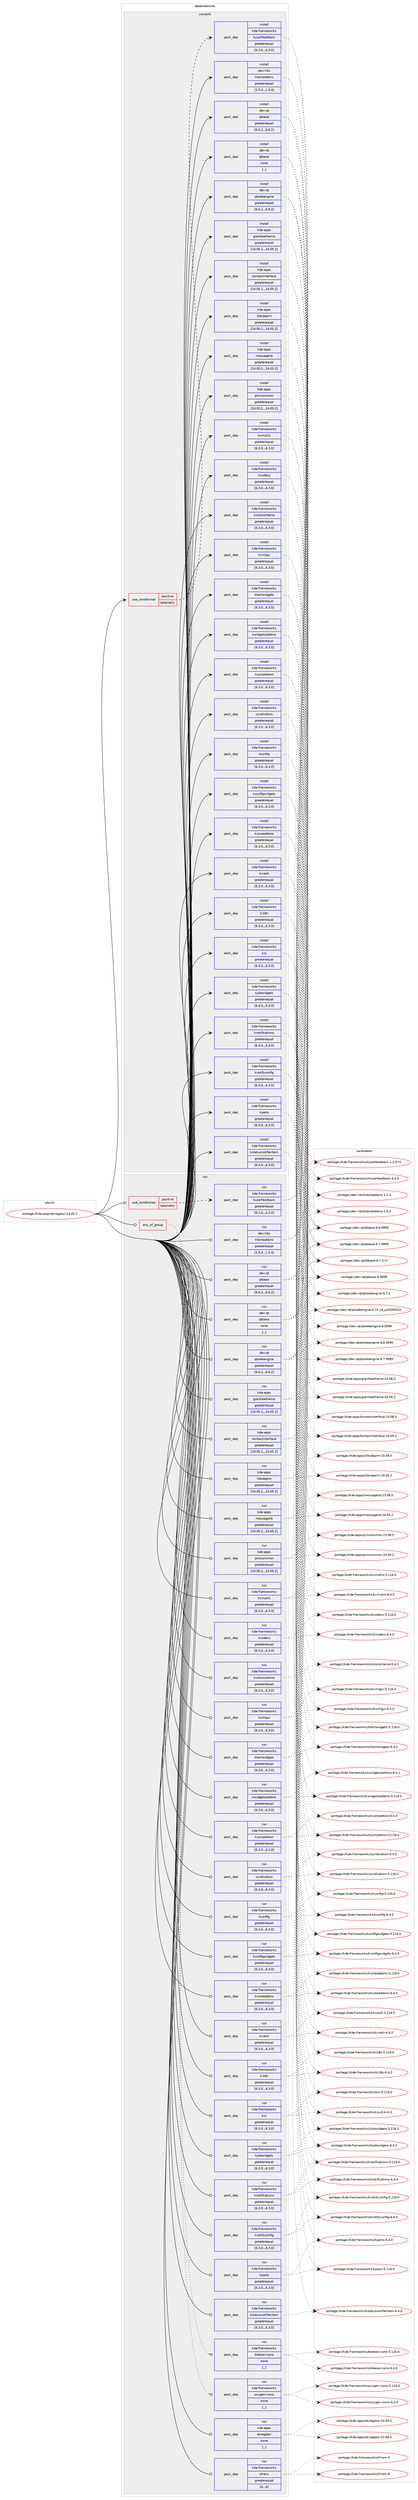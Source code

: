 digraph prolog {

# *************
# Graph options
# *************

newrank=true;
concentrate=true;
compound=true;
graph [rankdir=LR,fontname=Helvetica,fontsize=10,ranksep=1.5];#, ranksep=2.5, nodesep=0.2];
edge  [arrowhead=vee];
node  [fontname=Helvetica,fontsize=10];

# **********
# The ebuild
# **********

subgraph cluster_leftcol {
color=gray;
label=<<i>ebuild</i>>;
id [label="portage://kde-apps/akregator-24.05.2", color=red, width=4, href="../kde-apps/akregator-24.05.2.svg"];
}

# ****************
# The dependencies
# ****************

subgraph cluster_midcol {
color=gray;
label=<<i>dependencies</i>>;
subgraph cluster_compile {
fillcolor="#eeeeee";
style=filled;
label=<<i>compile</i>>;
subgraph cond66854 {
dependency246679 [label=<<TABLE BORDER="0" CELLBORDER="1" CELLSPACING="0" CELLPADDING="4"><TR><TD ROWSPAN="3" CELLPADDING="10">use_conditional</TD></TR><TR><TD>positive</TD></TR><TR><TD>telemetry</TD></TR></TABLE>>, shape=none, color=red];
subgraph pack178192 {
dependency246680 [label=<<TABLE BORDER="0" CELLBORDER="1" CELLSPACING="0" CELLPADDING="4" WIDTH="220"><TR><TD ROWSPAN="6" CELLPADDING="30">pack_dep</TD></TR><TR><TD WIDTH="110">install</TD></TR><TR><TD>kde-frameworks</TD></TR><TR><TD>kuserfeedback</TD></TR><TR><TD>greaterequal</TD></TR><TR><TD>[6.3.0,,,6.3.0]</TD></TR></TABLE>>, shape=none, color=blue];
}
dependency246679:e -> dependency246680:w [weight=20,style="dashed",arrowhead="vee"];
}
id:e -> dependency246679:w [weight=20,style="solid",arrowhead="vee"];
subgraph pack178193 {
dependency246681 [label=<<TABLE BORDER="0" CELLBORDER="1" CELLSPACING="0" CELLPADDING="4" WIDTH="220"><TR><TD ROWSPAN="6" CELLPADDING="30">pack_dep</TD></TR><TR><TD WIDTH="110">install</TD></TR><TR><TD>dev-libs</TD></TR><TR><TD>ktextaddons</TD></TR><TR><TD>greaterequal</TD></TR><TR><TD>[1.5.4,,,1.5.4]</TD></TR></TABLE>>, shape=none, color=blue];
}
id:e -> dependency246681:w [weight=20,style="solid",arrowhead="vee"];
subgraph pack178194 {
dependency246682 [label=<<TABLE BORDER="0" CELLBORDER="1" CELLSPACING="0" CELLPADDING="4" WIDTH="220"><TR><TD ROWSPAN="6" CELLPADDING="30">pack_dep</TD></TR><TR><TD WIDTH="110">install</TD></TR><TR><TD>dev-qt</TD></TR><TR><TD>qtbase</TD></TR><TR><TD>greaterequal</TD></TR><TR><TD>[6.6.2,,,6.6.2]</TD></TR></TABLE>>, shape=none, color=blue];
}
id:e -> dependency246682:w [weight=20,style="solid",arrowhead="vee"];
subgraph pack178195 {
dependency246683 [label=<<TABLE BORDER="0" CELLBORDER="1" CELLSPACING="0" CELLPADDING="4" WIDTH="220"><TR><TD ROWSPAN="6" CELLPADDING="30">pack_dep</TD></TR><TR><TD WIDTH="110">install</TD></TR><TR><TD>dev-qt</TD></TR><TR><TD>qtbase</TD></TR><TR><TD>none</TD></TR><TR><TD>[,,]</TD></TR></TABLE>>, shape=none, color=blue];
}
id:e -> dependency246683:w [weight=20,style="solid",arrowhead="vee"];
subgraph pack178196 {
dependency246684 [label=<<TABLE BORDER="0" CELLBORDER="1" CELLSPACING="0" CELLPADDING="4" WIDTH="220"><TR><TD ROWSPAN="6" CELLPADDING="30">pack_dep</TD></TR><TR><TD WIDTH="110">install</TD></TR><TR><TD>dev-qt</TD></TR><TR><TD>qtwebengine</TD></TR><TR><TD>greaterequal</TD></TR><TR><TD>[6.6.2,,,6.6.2]</TD></TR></TABLE>>, shape=none, color=blue];
}
id:e -> dependency246684:w [weight=20,style="solid",arrowhead="vee"];
subgraph pack178197 {
dependency246685 [label=<<TABLE BORDER="0" CELLBORDER="1" CELLSPACING="0" CELLPADDING="4" WIDTH="220"><TR><TD ROWSPAN="6" CELLPADDING="30">pack_dep</TD></TR><TR><TD WIDTH="110">install</TD></TR><TR><TD>kde-apps</TD></TR><TR><TD>grantleetheme</TD></TR><TR><TD>greaterequal</TD></TR><TR><TD>[24.05.2,,,24.05.2]</TD></TR></TABLE>>, shape=none, color=blue];
}
id:e -> dependency246685:w [weight=20,style="solid",arrowhead="vee"];
subgraph pack178198 {
dependency246686 [label=<<TABLE BORDER="0" CELLBORDER="1" CELLSPACING="0" CELLPADDING="4" WIDTH="220"><TR><TD ROWSPAN="6" CELLPADDING="30">pack_dep</TD></TR><TR><TD WIDTH="110">install</TD></TR><TR><TD>kde-apps</TD></TR><TR><TD>kontactinterface</TD></TR><TR><TD>greaterequal</TD></TR><TR><TD>[24.05.2,,,24.05.2]</TD></TR></TABLE>>, shape=none, color=blue];
}
id:e -> dependency246686:w [weight=20,style="solid",arrowhead="vee"];
subgraph pack178199 {
dependency246687 [label=<<TABLE BORDER="0" CELLBORDER="1" CELLSPACING="0" CELLPADDING="4" WIDTH="220"><TR><TD ROWSPAN="6" CELLPADDING="30">pack_dep</TD></TR><TR><TD WIDTH="110">install</TD></TR><TR><TD>kde-apps</TD></TR><TR><TD>libkdepim</TD></TR><TR><TD>greaterequal</TD></TR><TR><TD>[24.05.2,,,24.05.2]</TD></TR></TABLE>>, shape=none, color=blue];
}
id:e -> dependency246687:w [weight=20,style="solid",arrowhead="vee"];
subgraph pack178200 {
dependency246688 [label=<<TABLE BORDER="0" CELLBORDER="1" CELLSPACING="0" CELLPADDING="4" WIDTH="220"><TR><TD ROWSPAN="6" CELLPADDING="30">pack_dep</TD></TR><TR><TD WIDTH="110">install</TD></TR><TR><TD>kde-apps</TD></TR><TR><TD>messagelib</TD></TR><TR><TD>greaterequal</TD></TR><TR><TD>[24.05.2,,,24.05.2]</TD></TR></TABLE>>, shape=none, color=blue];
}
id:e -> dependency246688:w [weight=20,style="solid",arrowhead="vee"];
subgraph pack178201 {
dependency246689 [label=<<TABLE BORDER="0" CELLBORDER="1" CELLSPACING="0" CELLPADDING="4" WIDTH="220"><TR><TD ROWSPAN="6" CELLPADDING="30">pack_dep</TD></TR><TR><TD WIDTH="110">install</TD></TR><TR><TD>kde-apps</TD></TR><TR><TD>pimcommon</TD></TR><TR><TD>greaterequal</TD></TR><TR><TD>[24.05.2,,,24.05.2]</TD></TR></TABLE>>, shape=none, color=blue];
}
id:e -> dependency246689:w [weight=20,style="solid",arrowhead="vee"];
subgraph pack178202 {
dependency246690 [label=<<TABLE BORDER="0" CELLBORDER="1" CELLSPACING="0" CELLPADDING="4" WIDTH="220"><TR><TD ROWSPAN="6" CELLPADDING="30">pack_dep</TD></TR><TR><TD WIDTH="110">install</TD></TR><TR><TD>kde-frameworks</TD></TR><TR><TD>kcmutils</TD></TR><TR><TD>greaterequal</TD></TR><TR><TD>[6.3.0,,,6.3.0]</TD></TR></TABLE>>, shape=none, color=blue];
}
id:e -> dependency246690:w [weight=20,style="solid",arrowhead="vee"];
subgraph pack178203 {
dependency246691 [label=<<TABLE BORDER="0" CELLBORDER="1" CELLSPACING="0" CELLPADDING="4" WIDTH="220"><TR><TD ROWSPAN="6" CELLPADDING="30">pack_dep</TD></TR><TR><TD WIDTH="110">install</TD></TR><TR><TD>kde-frameworks</TD></TR><TR><TD>kcodecs</TD></TR><TR><TD>greaterequal</TD></TR><TR><TD>[6.3.0,,,6.3.0]</TD></TR></TABLE>>, shape=none, color=blue];
}
id:e -> dependency246691:w [weight=20,style="solid",arrowhead="vee"];
subgraph pack178204 {
dependency246692 [label=<<TABLE BORDER="0" CELLBORDER="1" CELLSPACING="0" CELLPADDING="4" WIDTH="220"><TR><TD ROWSPAN="6" CELLPADDING="30">pack_dep</TD></TR><TR><TD WIDTH="110">install</TD></TR><TR><TD>kde-frameworks</TD></TR><TR><TD>kcolorscheme</TD></TR><TR><TD>greaterequal</TD></TR><TR><TD>[6.3.0,,,6.3.0]</TD></TR></TABLE>>, shape=none, color=blue];
}
id:e -> dependency246692:w [weight=20,style="solid",arrowhead="vee"];
subgraph pack178205 {
dependency246693 [label=<<TABLE BORDER="0" CELLBORDER="1" CELLSPACING="0" CELLPADDING="4" WIDTH="220"><TR><TD ROWSPAN="6" CELLPADDING="30">pack_dep</TD></TR><TR><TD WIDTH="110">install</TD></TR><TR><TD>kde-frameworks</TD></TR><TR><TD>kcompletion</TD></TR><TR><TD>greaterequal</TD></TR><TR><TD>[6.3.0,,,6.3.0]</TD></TR></TABLE>>, shape=none, color=blue];
}
id:e -> dependency246693:w [weight=20,style="solid",arrowhead="vee"];
subgraph pack178206 {
dependency246694 [label=<<TABLE BORDER="0" CELLBORDER="1" CELLSPACING="0" CELLPADDING="4" WIDTH="220"><TR><TD ROWSPAN="6" CELLPADDING="30">pack_dep</TD></TR><TR><TD WIDTH="110">install</TD></TR><TR><TD>kde-frameworks</TD></TR><TR><TD>kconfig</TD></TR><TR><TD>greaterequal</TD></TR><TR><TD>[6.3.0,,,6.3.0]</TD></TR></TABLE>>, shape=none, color=blue];
}
id:e -> dependency246694:w [weight=20,style="solid",arrowhead="vee"];
subgraph pack178207 {
dependency246695 [label=<<TABLE BORDER="0" CELLBORDER="1" CELLSPACING="0" CELLPADDING="4" WIDTH="220"><TR><TD ROWSPAN="6" CELLPADDING="30">pack_dep</TD></TR><TR><TD WIDTH="110">install</TD></TR><TR><TD>kde-frameworks</TD></TR><TR><TD>kconfigwidgets</TD></TR><TR><TD>greaterequal</TD></TR><TR><TD>[6.3.0,,,6.3.0]</TD></TR></TABLE>>, shape=none, color=blue];
}
id:e -> dependency246695:w [weight=20,style="solid",arrowhead="vee"];
subgraph pack178208 {
dependency246696 [label=<<TABLE BORDER="0" CELLBORDER="1" CELLSPACING="0" CELLPADDING="4" WIDTH="220"><TR><TD ROWSPAN="6" CELLPADDING="30">pack_dep</TD></TR><TR><TD WIDTH="110">install</TD></TR><TR><TD>kde-frameworks</TD></TR><TR><TD>kcoreaddons</TD></TR><TR><TD>greaterequal</TD></TR><TR><TD>[6.3.0,,,6.3.0]</TD></TR></TABLE>>, shape=none, color=blue];
}
id:e -> dependency246696:w [weight=20,style="solid",arrowhead="vee"];
subgraph pack178209 {
dependency246697 [label=<<TABLE BORDER="0" CELLBORDER="1" CELLSPACING="0" CELLPADDING="4" WIDTH="220"><TR><TD ROWSPAN="6" CELLPADDING="30">pack_dep</TD></TR><TR><TD WIDTH="110">install</TD></TR><TR><TD>kde-frameworks</TD></TR><TR><TD>kcrash</TD></TR><TR><TD>greaterequal</TD></TR><TR><TD>[6.3.0,,,6.3.0]</TD></TR></TABLE>>, shape=none, color=blue];
}
id:e -> dependency246697:w [weight=20,style="solid",arrowhead="vee"];
subgraph pack178210 {
dependency246698 [label=<<TABLE BORDER="0" CELLBORDER="1" CELLSPACING="0" CELLPADDING="4" WIDTH="220"><TR><TD ROWSPAN="6" CELLPADDING="30">pack_dep</TD></TR><TR><TD WIDTH="110">install</TD></TR><TR><TD>kde-frameworks</TD></TR><TR><TD>ki18n</TD></TR><TR><TD>greaterequal</TD></TR><TR><TD>[6.3.0,,,6.3.0]</TD></TR></TABLE>>, shape=none, color=blue];
}
id:e -> dependency246698:w [weight=20,style="solid",arrowhead="vee"];
subgraph pack178211 {
dependency246699 [label=<<TABLE BORDER="0" CELLBORDER="1" CELLSPACING="0" CELLPADDING="4" WIDTH="220"><TR><TD ROWSPAN="6" CELLPADDING="30">pack_dep</TD></TR><TR><TD WIDTH="110">install</TD></TR><TR><TD>kde-frameworks</TD></TR><TR><TD>kio</TD></TR><TR><TD>greaterequal</TD></TR><TR><TD>[6.3.0,,,6.3.0]</TD></TR></TABLE>>, shape=none, color=blue];
}
id:e -> dependency246699:w [weight=20,style="solid",arrowhead="vee"];
subgraph pack178212 {
dependency246700 [label=<<TABLE BORDER="0" CELLBORDER="1" CELLSPACING="0" CELLPADDING="4" WIDTH="220"><TR><TD ROWSPAN="6" CELLPADDING="30">pack_dep</TD></TR><TR><TD WIDTH="110">install</TD></TR><TR><TD>kde-frameworks</TD></TR><TR><TD>kjobwidgets</TD></TR><TR><TD>greaterequal</TD></TR><TR><TD>[6.3.0,,,6.3.0]</TD></TR></TABLE>>, shape=none, color=blue];
}
id:e -> dependency246700:w [weight=20,style="solid",arrowhead="vee"];
subgraph pack178213 {
dependency246701 [label=<<TABLE BORDER="0" CELLBORDER="1" CELLSPACING="0" CELLPADDING="4" WIDTH="220"><TR><TD ROWSPAN="6" CELLPADDING="30">pack_dep</TD></TR><TR><TD WIDTH="110">install</TD></TR><TR><TD>kde-frameworks</TD></TR><TR><TD>knotifications</TD></TR><TR><TD>greaterequal</TD></TR><TR><TD>[6.3.0,,,6.3.0]</TD></TR></TABLE>>, shape=none, color=blue];
}
id:e -> dependency246701:w [weight=20,style="solid",arrowhead="vee"];
subgraph pack178214 {
dependency246702 [label=<<TABLE BORDER="0" CELLBORDER="1" CELLSPACING="0" CELLPADDING="4" WIDTH="220"><TR><TD ROWSPAN="6" CELLPADDING="30">pack_dep</TD></TR><TR><TD WIDTH="110">install</TD></TR><TR><TD>kde-frameworks</TD></TR><TR><TD>knotifyconfig</TD></TR><TR><TD>greaterequal</TD></TR><TR><TD>[6.3.0,,,6.3.0]</TD></TR></TABLE>>, shape=none, color=blue];
}
id:e -> dependency246702:w [weight=20,style="solid",arrowhead="vee"];
subgraph pack178215 {
dependency246703 [label=<<TABLE BORDER="0" CELLBORDER="1" CELLSPACING="0" CELLPADDING="4" WIDTH="220"><TR><TD ROWSPAN="6" CELLPADDING="30">pack_dep</TD></TR><TR><TD WIDTH="110">install</TD></TR><TR><TD>kde-frameworks</TD></TR><TR><TD>kparts</TD></TR><TR><TD>greaterequal</TD></TR><TR><TD>[6.3.0,,,6.3.0]</TD></TR></TABLE>>, shape=none, color=blue];
}
id:e -> dependency246703:w [weight=20,style="solid",arrowhead="vee"];
subgraph pack178216 {
dependency246704 [label=<<TABLE BORDER="0" CELLBORDER="1" CELLSPACING="0" CELLPADDING="4" WIDTH="220"><TR><TD ROWSPAN="6" CELLPADDING="30">pack_dep</TD></TR><TR><TD WIDTH="110">install</TD></TR><TR><TD>kde-frameworks</TD></TR><TR><TD>kstatusnotifieritem</TD></TR><TR><TD>greaterequal</TD></TR><TR><TD>[6.3.0,,,6.3.0]</TD></TR></TABLE>>, shape=none, color=blue];
}
id:e -> dependency246704:w [weight=20,style="solid",arrowhead="vee"];
subgraph pack178217 {
dependency246705 [label=<<TABLE BORDER="0" CELLBORDER="1" CELLSPACING="0" CELLPADDING="4" WIDTH="220"><TR><TD ROWSPAN="6" CELLPADDING="30">pack_dep</TD></TR><TR><TD WIDTH="110">install</TD></TR><TR><TD>kde-frameworks</TD></TR><TR><TD>ktextwidgets</TD></TR><TR><TD>greaterequal</TD></TR><TR><TD>[6.3.0,,,6.3.0]</TD></TR></TABLE>>, shape=none, color=blue];
}
id:e -> dependency246705:w [weight=20,style="solid",arrowhead="vee"];
subgraph pack178218 {
dependency246706 [label=<<TABLE BORDER="0" CELLBORDER="1" CELLSPACING="0" CELLPADDING="4" WIDTH="220"><TR><TD ROWSPAN="6" CELLPADDING="30">pack_dep</TD></TR><TR><TD WIDTH="110">install</TD></TR><TR><TD>kde-frameworks</TD></TR><TR><TD>kwidgetsaddons</TD></TR><TR><TD>greaterequal</TD></TR><TR><TD>[6.3.0,,,6.3.0]</TD></TR></TABLE>>, shape=none, color=blue];
}
id:e -> dependency246706:w [weight=20,style="solid",arrowhead="vee"];
subgraph pack178219 {
dependency246707 [label=<<TABLE BORDER="0" CELLBORDER="1" CELLSPACING="0" CELLPADDING="4" WIDTH="220"><TR><TD ROWSPAN="6" CELLPADDING="30">pack_dep</TD></TR><TR><TD WIDTH="110">install</TD></TR><TR><TD>kde-frameworks</TD></TR><TR><TD>kxmlgui</TD></TR><TR><TD>greaterequal</TD></TR><TR><TD>[6.3.0,,,6.3.0]</TD></TR></TABLE>>, shape=none, color=blue];
}
id:e -> dependency246707:w [weight=20,style="solid",arrowhead="vee"];
subgraph pack178220 {
dependency246708 [label=<<TABLE BORDER="0" CELLBORDER="1" CELLSPACING="0" CELLPADDING="4" WIDTH="220"><TR><TD ROWSPAN="6" CELLPADDING="30">pack_dep</TD></TR><TR><TD WIDTH="110">install</TD></TR><TR><TD>kde-frameworks</TD></TR><TR><TD>syndication</TD></TR><TR><TD>greaterequal</TD></TR><TR><TD>[6.3.0,,,6.3.0]</TD></TR></TABLE>>, shape=none, color=blue];
}
id:e -> dependency246708:w [weight=20,style="solid",arrowhead="vee"];
}
subgraph cluster_compileandrun {
fillcolor="#eeeeee";
style=filled;
label=<<i>compile and run</i>>;
}
subgraph cluster_run {
fillcolor="#eeeeee";
style=filled;
label=<<i>run</i>>;
subgraph any1473 {
dependency246709 [label=<<TABLE BORDER="0" CELLBORDER="1" CELLSPACING="0" CELLPADDING="4"><TR><TD CELLPADDING="10">any_of_group</TD></TR></TABLE>>, shape=none, color=red];subgraph pack178221 {
dependency246710 [label=<<TABLE BORDER="0" CELLBORDER="1" CELLSPACING="0" CELLPADDING="4" WIDTH="220"><TR><TD ROWSPAN="6" CELLPADDING="30">pack_dep</TD></TR><TR><TD WIDTH="110">run</TD></TR><TR><TD>kde-frameworks</TD></TR><TR><TD>breeze-icons</TD></TR><TR><TD>none</TD></TR><TR><TD>[,,]</TD></TR></TABLE>>, shape=none, color=blue];
}
dependency246709:e -> dependency246710:w [weight=20,style="dotted",arrowhead="oinv"];
subgraph pack178222 {
dependency246711 [label=<<TABLE BORDER="0" CELLBORDER="1" CELLSPACING="0" CELLPADDING="4" WIDTH="220"><TR><TD ROWSPAN="6" CELLPADDING="30">pack_dep</TD></TR><TR><TD WIDTH="110">run</TD></TR><TR><TD>kde-frameworks</TD></TR><TR><TD>oxygen-icons</TD></TR><TR><TD>none</TD></TR><TR><TD>[,,]</TD></TR></TABLE>>, shape=none, color=blue];
}
dependency246709:e -> dependency246711:w [weight=20,style="dotted",arrowhead="oinv"];
}
id:e -> dependency246709:w [weight=20,style="solid",arrowhead="odot"];
subgraph cond66855 {
dependency246712 [label=<<TABLE BORDER="0" CELLBORDER="1" CELLSPACING="0" CELLPADDING="4"><TR><TD ROWSPAN="3" CELLPADDING="10">use_conditional</TD></TR><TR><TD>positive</TD></TR><TR><TD>telemetry</TD></TR></TABLE>>, shape=none, color=red];
subgraph pack178223 {
dependency246713 [label=<<TABLE BORDER="0" CELLBORDER="1" CELLSPACING="0" CELLPADDING="4" WIDTH="220"><TR><TD ROWSPAN="6" CELLPADDING="30">pack_dep</TD></TR><TR><TD WIDTH="110">run</TD></TR><TR><TD>kde-frameworks</TD></TR><TR><TD>kuserfeedback</TD></TR><TR><TD>greaterequal</TD></TR><TR><TD>[6.3.0,,,6.3.0]</TD></TR></TABLE>>, shape=none, color=blue];
}
dependency246712:e -> dependency246713:w [weight=20,style="dashed",arrowhead="vee"];
}
id:e -> dependency246712:w [weight=20,style="solid",arrowhead="odot"];
subgraph pack178224 {
dependency246714 [label=<<TABLE BORDER="0" CELLBORDER="1" CELLSPACING="0" CELLPADDING="4" WIDTH="220"><TR><TD ROWSPAN="6" CELLPADDING="30">pack_dep</TD></TR><TR><TD WIDTH="110">run</TD></TR><TR><TD>dev-libs</TD></TR><TR><TD>ktextaddons</TD></TR><TR><TD>greaterequal</TD></TR><TR><TD>[1.5.4,,,1.5.4]</TD></TR></TABLE>>, shape=none, color=blue];
}
id:e -> dependency246714:w [weight=20,style="solid",arrowhead="odot"];
subgraph pack178225 {
dependency246715 [label=<<TABLE BORDER="0" CELLBORDER="1" CELLSPACING="0" CELLPADDING="4" WIDTH="220"><TR><TD ROWSPAN="6" CELLPADDING="30">pack_dep</TD></TR><TR><TD WIDTH="110">run</TD></TR><TR><TD>dev-qt</TD></TR><TR><TD>qtbase</TD></TR><TR><TD>greaterequal</TD></TR><TR><TD>[6.6.2,,,6.6.2]</TD></TR></TABLE>>, shape=none, color=blue];
}
id:e -> dependency246715:w [weight=20,style="solid",arrowhead="odot"];
subgraph pack178226 {
dependency246716 [label=<<TABLE BORDER="0" CELLBORDER="1" CELLSPACING="0" CELLPADDING="4" WIDTH="220"><TR><TD ROWSPAN="6" CELLPADDING="30">pack_dep</TD></TR><TR><TD WIDTH="110">run</TD></TR><TR><TD>dev-qt</TD></TR><TR><TD>qtbase</TD></TR><TR><TD>none</TD></TR><TR><TD>[,,]</TD></TR></TABLE>>, shape=none, color=blue];
}
id:e -> dependency246716:w [weight=20,style="solid",arrowhead="odot"];
subgraph pack178227 {
dependency246717 [label=<<TABLE BORDER="0" CELLBORDER="1" CELLSPACING="0" CELLPADDING="4" WIDTH="220"><TR><TD ROWSPAN="6" CELLPADDING="30">pack_dep</TD></TR><TR><TD WIDTH="110">run</TD></TR><TR><TD>dev-qt</TD></TR><TR><TD>qtwebengine</TD></TR><TR><TD>greaterequal</TD></TR><TR><TD>[6.6.2,,,6.6.2]</TD></TR></TABLE>>, shape=none, color=blue];
}
id:e -> dependency246717:w [weight=20,style="solid",arrowhead="odot"];
subgraph pack178228 {
dependency246718 [label=<<TABLE BORDER="0" CELLBORDER="1" CELLSPACING="0" CELLPADDING="4" WIDTH="220"><TR><TD ROWSPAN="6" CELLPADDING="30">pack_dep</TD></TR><TR><TD WIDTH="110">run</TD></TR><TR><TD>kde-apps</TD></TR><TR><TD>grantleetheme</TD></TR><TR><TD>greaterequal</TD></TR><TR><TD>[24.05.2,,,24.05.2]</TD></TR></TABLE>>, shape=none, color=blue];
}
id:e -> dependency246718:w [weight=20,style="solid",arrowhead="odot"];
subgraph pack178229 {
dependency246719 [label=<<TABLE BORDER="0" CELLBORDER="1" CELLSPACING="0" CELLPADDING="4" WIDTH="220"><TR><TD ROWSPAN="6" CELLPADDING="30">pack_dep</TD></TR><TR><TD WIDTH="110">run</TD></TR><TR><TD>kde-apps</TD></TR><TR><TD>kontactinterface</TD></TR><TR><TD>greaterequal</TD></TR><TR><TD>[24.05.2,,,24.05.2]</TD></TR></TABLE>>, shape=none, color=blue];
}
id:e -> dependency246719:w [weight=20,style="solid",arrowhead="odot"];
subgraph pack178230 {
dependency246720 [label=<<TABLE BORDER="0" CELLBORDER="1" CELLSPACING="0" CELLPADDING="4" WIDTH="220"><TR><TD ROWSPAN="6" CELLPADDING="30">pack_dep</TD></TR><TR><TD WIDTH="110">run</TD></TR><TR><TD>kde-apps</TD></TR><TR><TD>libkdepim</TD></TR><TR><TD>greaterequal</TD></TR><TR><TD>[24.05.2,,,24.05.2]</TD></TR></TABLE>>, shape=none, color=blue];
}
id:e -> dependency246720:w [weight=20,style="solid",arrowhead="odot"];
subgraph pack178231 {
dependency246721 [label=<<TABLE BORDER="0" CELLBORDER="1" CELLSPACING="0" CELLPADDING="4" WIDTH="220"><TR><TD ROWSPAN="6" CELLPADDING="30">pack_dep</TD></TR><TR><TD WIDTH="110">run</TD></TR><TR><TD>kde-apps</TD></TR><TR><TD>messagelib</TD></TR><TR><TD>greaterequal</TD></TR><TR><TD>[24.05.2,,,24.05.2]</TD></TR></TABLE>>, shape=none, color=blue];
}
id:e -> dependency246721:w [weight=20,style="solid",arrowhead="odot"];
subgraph pack178232 {
dependency246722 [label=<<TABLE BORDER="0" CELLBORDER="1" CELLSPACING="0" CELLPADDING="4" WIDTH="220"><TR><TD ROWSPAN="6" CELLPADDING="30">pack_dep</TD></TR><TR><TD WIDTH="110">run</TD></TR><TR><TD>kde-apps</TD></TR><TR><TD>pimcommon</TD></TR><TR><TD>greaterequal</TD></TR><TR><TD>[24.05.2,,,24.05.2]</TD></TR></TABLE>>, shape=none, color=blue];
}
id:e -> dependency246722:w [weight=20,style="solid",arrowhead="odot"];
subgraph pack178233 {
dependency246723 [label=<<TABLE BORDER="0" CELLBORDER="1" CELLSPACING="0" CELLPADDING="4" WIDTH="220"><TR><TD ROWSPAN="6" CELLPADDING="30">pack_dep</TD></TR><TR><TD WIDTH="110">run</TD></TR><TR><TD>kde-frameworks</TD></TR><TR><TD>kcmutils</TD></TR><TR><TD>greaterequal</TD></TR><TR><TD>[6.3.0,,,6.3.0]</TD></TR></TABLE>>, shape=none, color=blue];
}
id:e -> dependency246723:w [weight=20,style="solid",arrowhead="odot"];
subgraph pack178234 {
dependency246724 [label=<<TABLE BORDER="0" CELLBORDER="1" CELLSPACING="0" CELLPADDING="4" WIDTH="220"><TR><TD ROWSPAN="6" CELLPADDING="30">pack_dep</TD></TR><TR><TD WIDTH="110">run</TD></TR><TR><TD>kde-frameworks</TD></TR><TR><TD>kcodecs</TD></TR><TR><TD>greaterequal</TD></TR><TR><TD>[6.3.0,,,6.3.0]</TD></TR></TABLE>>, shape=none, color=blue];
}
id:e -> dependency246724:w [weight=20,style="solid",arrowhead="odot"];
subgraph pack178235 {
dependency246725 [label=<<TABLE BORDER="0" CELLBORDER="1" CELLSPACING="0" CELLPADDING="4" WIDTH="220"><TR><TD ROWSPAN="6" CELLPADDING="30">pack_dep</TD></TR><TR><TD WIDTH="110">run</TD></TR><TR><TD>kde-frameworks</TD></TR><TR><TD>kcolorscheme</TD></TR><TR><TD>greaterequal</TD></TR><TR><TD>[6.3.0,,,6.3.0]</TD></TR></TABLE>>, shape=none, color=blue];
}
id:e -> dependency246725:w [weight=20,style="solid",arrowhead="odot"];
subgraph pack178236 {
dependency246726 [label=<<TABLE BORDER="0" CELLBORDER="1" CELLSPACING="0" CELLPADDING="4" WIDTH="220"><TR><TD ROWSPAN="6" CELLPADDING="30">pack_dep</TD></TR><TR><TD WIDTH="110">run</TD></TR><TR><TD>kde-frameworks</TD></TR><TR><TD>kcompletion</TD></TR><TR><TD>greaterequal</TD></TR><TR><TD>[6.3.0,,,6.3.0]</TD></TR></TABLE>>, shape=none, color=blue];
}
id:e -> dependency246726:w [weight=20,style="solid",arrowhead="odot"];
subgraph pack178237 {
dependency246727 [label=<<TABLE BORDER="0" CELLBORDER="1" CELLSPACING="0" CELLPADDING="4" WIDTH="220"><TR><TD ROWSPAN="6" CELLPADDING="30">pack_dep</TD></TR><TR><TD WIDTH="110">run</TD></TR><TR><TD>kde-frameworks</TD></TR><TR><TD>kconfig</TD></TR><TR><TD>greaterequal</TD></TR><TR><TD>[6.3.0,,,6.3.0]</TD></TR></TABLE>>, shape=none, color=blue];
}
id:e -> dependency246727:w [weight=20,style="solid",arrowhead="odot"];
subgraph pack178238 {
dependency246728 [label=<<TABLE BORDER="0" CELLBORDER="1" CELLSPACING="0" CELLPADDING="4" WIDTH="220"><TR><TD ROWSPAN="6" CELLPADDING="30">pack_dep</TD></TR><TR><TD WIDTH="110">run</TD></TR><TR><TD>kde-frameworks</TD></TR><TR><TD>kconfigwidgets</TD></TR><TR><TD>greaterequal</TD></TR><TR><TD>[6.3.0,,,6.3.0]</TD></TR></TABLE>>, shape=none, color=blue];
}
id:e -> dependency246728:w [weight=20,style="solid",arrowhead="odot"];
subgraph pack178239 {
dependency246729 [label=<<TABLE BORDER="0" CELLBORDER="1" CELLSPACING="0" CELLPADDING="4" WIDTH="220"><TR><TD ROWSPAN="6" CELLPADDING="30">pack_dep</TD></TR><TR><TD WIDTH="110">run</TD></TR><TR><TD>kde-frameworks</TD></TR><TR><TD>kcoreaddons</TD></TR><TR><TD>greaterequal</TD></TR><TR><TD>[6.3.0,,,6.3.0]</TD></TR></TABLE>>, shape=none, color=blue];
}
id:e -> dependency246729:w [weight=20,style="solid",arrowhead="odot"];
subgraph pack178240 {
dependency246730 [label=<<TABLE BORDER="0" CELLBORDER="1" CELLSPACING="0" CELLPADDING="4" WIDTH="220"><TR><TD ROWSPAN="6" CELLPADDING="30">pack_dep</TD></TR><TR><TD WIDTH="110">run</TD></TR><TR><TD>kde-frameworks</TD></TR><TR><TD>kcrash</TD></TR><TR><TD>greaterequal</TD></TR><TR><TD>[6.3.0,,,6.3.0]</TD></TR></TABLE>>, shape=none, color=blue];
}
id:e -> dependency246730:w [weight=20,style="solid",arrowhead="odot"];
subgraph pack178241 {
dependency246731 [label=<<TABLE BORDER="0" CELLBORDER="1" CELLSPACING="0" CELLPADDING="4" WIDTH="220"><TR><TD ROWSPAN="6" CELLPADDING="30">pack_dep</TD></TR><TR><TD WIDTH="110">run</TD></TR><TR><TD>kde-frameworks</TD></TR><TR><TD>kf-env</TD></TR><TR><TD>greaterequal</TD></TR><TR><TD>[6,,,6]</TD></TR></TABLE>>, shape=none, color=blue];
}
id:e -> dependency246731:w [weight=20,style="solid",arrowhead="odot"];
subgraph pack178242 {
dependency246732 [label=<<TABLE BORDER="0" CELLBORDER="1" CELLSPACING="0" CELLPADDING="4" WIDTH="220"><TR><TD ROWSPAN="6" CELLPADDING="30">pack_dep</TD></TR><TR><TD WIDTH="110">run</TD></TR><TR><TD>kde-frameworks</TD></TR><TR><TD>ki18n</TD></TR><TR><TD>greaterequal</TD></TR><TR><TD>[6.3.0,,,6.3.0]</TD></TR></TABLE>>, shape=none, color=blue];
}
id:e -> dependency246732:w [weight=20,style="solid",arrowhead="odot"];
subgraph pack178243 {
dependency246733 [label=<<TABLE BORDER="0" CELLBORDER="1" CELLSPACING="0" CELLPADDING="4" WIDTH="220"><TR><TD ROWSPAN="6" CELLPADDING="30">pack_dep</TD></TR><TR><TD WIDTH="110">run</TD></TR><TR><TD>kde-frameworks</TD></TR><TR><TD>kio</TD></TR><TR><TD>greaterequal</TD></TR><TR><TD>[6.3.0,,,6.3.0]</TD></TR></TABLE>>, shape=none, color=blue];
}
id:e -> dependency246733:w [weight=20,style="solid",arrowhead="odot"];
subgraph pack178244 {
dependency246734 [label=<<TABLE BORDER="0" CELLBORDER="1" CELLSPACING="0" CELLPADDING="4" WIDTH="220"><TR><TD ROWSPAN="6" CELLPADDING="30">pack_dep</TD></TR><TR><TD WIDTH="110">run</TD></TR><TR><TD>kde-frameworks</TD></TR><TR><TD>kjobwidgets</TD></TR><TR><TD>greaterequal</TD></TR><TR><TD>[6.3.0,,,6.3.0]</TD></TR></TABLE>>, shape=none, color=blue];
}
id:e -> dependency246734:w [weight=20,style="solid",arrowhead="odot"];
subgraph pack178245 {
dependency246735 [label=<<TABLE BORDER="0" CELLBORDER="1" CELLSPACING="0" CELLPADDING="4" WIDTH="220"><TR><TD ROWSPAN="6" CELLPADDING="30">pack_dep</TD></TR><TR><TD WIDTH="110">run</TD></TR><TR><TD>kde-frameworks</TD></TR><TR><TD>knotifications</TD></TR><TR><TD>greaterequal</TD></TR><TR><TD>[6.3.0,,,6.3.0]</TD></TR></TABLE>>, shape=none, color=blue];
}
id:e -> dependency246735:w [weight=20,style="solid",arrowhead="odot"];
subgraph pack178246 {
dependency246736 [label=<<TABLE BORDER="0" CELLBORDER="1" CELLSPACING="0" CELLPADDING="4" WIDTH="220"><TR><TD ROWSPAN="6" CELLPADDING="30">pack_dep</TD></TR><TR><TD WIDTH="110">run</TD></TR><TR><TD>kde-frameworks</TD></TR><TR><TD>knotifyconfig</TD></TR><TR><TD>greaterequal</TD></TR><TR><TD>[6.3.0,,,6.3.0]</TD></TR></TABLE>>, shape=none, color=blue];
}
id:e -> dependency246736:w [weight=20,style="solid",arrowhead="odot"];
subgraph pack178247 {
dependency246737 [label=<<TABLE BORDER="0" CELLBORDER="1" CELLSPACING="0" CELLPADDING="4" WIDTH="220"><TR><TD ROWSPAN="6" CELLPADDING="30">pack_dep</TD></TR><TR><TD WIDTH="110">run</TD></TR><TR><TD>kde-frameworks</TD></TR><TR><TD>kparts</TD></TR><TR><TD>greaterequal</TD></TR><TR><TD>[6.3.0,,,6.3.0]</TD></TR></TABLE>>, shape=none, color=blue];
}
id:e -> dependency246737:w [weight=20,style="solid",arrowhead="odot"];
subgraph pack178248 {
dependency246738 [label=<<TABLE BORDER="0" CELLBORDER="1" CELLSPACING="0" CELLPADDING="4" WIDTH="220"><TR><TD ROWSPAN="6" CELLPADDING="30">pack_dep</TD></TR><TR><TD WIDTH="110">run</TD></TR><TR><TD>kde-frameworks</TD></TR><TR><TD>kstatusnotifieritem</TD></TR><TR><TD>greaterequal</TD></TR><TR><TD>[6.3.0,,,6.3.0]</TD></TR></TABLE>>, shape=none, color=blue];
}
id:e -> dependency246738:w [weight=20,style="solid",arrowhead="odot"];
subgraph pack178249 {
dependency246739 [label=<<TABLE BORDER="0" CELLBORDER="1" CELLSPACING="0" CELLPADDING="4" WIDTH="220"><TR><TD ROWSPAN="6" CELLPADDING="30">pack_dep</TD></TR><TR><TD WIDTH="110">run</TD></TR><TR><TD>kde-frameworks</TD></TR><TR><TD>ktextwidgets</TD></TR><TR><TD>greaterequal</TD></TR><TR><TD>[6.3.0,,,6.3.0]</TD></TR></TABLE>>, shape=none, color=blue];
}
id:e -> dependency246739:w [weight=20,style="solid",arrowhead="odot"];
subgraph pack178250 {
dependency246740 [label=<<TABLE BORDER="0" CELLBORDER="1" CELLSPACING="0" CELLPADDING="4" WIDTH="220"><TR><TD ROWSPAN="6" CELLPADDING="30">pack_dep</TD></TR><TR><TD WIDTH="110">run</TD></TR><TR><TD>kde-frameworks</TD></TR><TR><TD>kwidgetsaddons</TD></TR><TR><TD>greaterequal</TD></TR><TR><TD>[6.3.0,,,6.3.0]</TD></TR></TABLE>>, shape=none, color=blue];
}
id:e -> dependency246740:w [weight=20,style="solid",arrowhead="odot"];
subgraph pack178251 {
dependency246741 [label=<<TABLE BORDER="0" CELLBORDER="1" CELLSPACING="0" CELLPADDING="4" WIDTH="220"><TR><TD ROWSPAN="6" CELLPADDING="30">pack_dep</TD></TR><TR><TD WIDTH="110">run</TD></TR><TR><TD>kde-frameworks</TD></TR><TR><TD>kxmlgui</TD></TR><TR><TD>greaterequal</TD></TR><TR><TD>[6.3.0,,,6.3.0]</TD></TR></TABLE>>, shape=none, color=blue];
}
id:e -> dependency246741:w [weight=20,style="solid",arrowhead="odot"];
subgraph pack178252 {
dependency246742 [label=<<TABLE BORDER="0" CELLBORDER="1" CELLSPACING="0" CELLPADDING="4" WIDTH="220"><TR><TD ROWSPAN="6" CELLPADDING="30">pack_dep</TD></TR><TR><TD WIDTH="110">run</TD></TR><TR><TD>kde-frameworks</TD></TR><TR><TD>syndication</TD></TR><TR><TD>greaterequal</TD></TR><TR><TD>[6.3.0,,,6.3.0]</TD></TR></TABLE>>, shape=none, color=blue];
}
id:e -> dependency246742:w [weight=20,style="solid",arrowhead="odot"];
subgraph pack178253 {
dependency246743 [label=<<TABLE BORDER="0" CELLBORDER="1" CELLSPACING="0" CELLPADDING="4" WIDTH="220"><TR><TD ROWSPAN="6" CELLPADDING="30">pack_dep</TD></TR><TR><TD WIDTH="110">run</TD></TR><TR><TD>kde-apps</TD></TR><TR><TD>akregator</TD></TR><TR><TD>none</TD></TR><TR><TD>[,,]</TD></TR></TABLE>>, shape=none, color=blue];
}
id:e -> dependency246743:w [weight=20,style="solid",arrowhead="odot"];
}
}

# **************
# The candidates
# **************

subgraph cluster_choices {
rank=same;
color=gray;
label=<<i>candidates</i>>;

subgraph choice178192 {
color=black;
nodesep=1;
choice107100101451021149710910111911111410711547107117115101114102101101100989799107455446524648 [label="portage://kde-frameworks/kuserfeedback-6.4.0", color=red, width=4,href="../kde-frameworks/kuserfeedback-6.4.0.svg"];
choice1071001014510211497109101119111114107115471071171151011141021011011009897991074549465146484511451 [label="portage://kde-frameworks/kuserfeedback-1.3.0-r3", color=red, width=4,href="../kde-frameworks/kuserfeedback-1.3.0-r3.svg"];
dependency246680:e -> choice107100101451021149710910111911111410711547107117115101114102101101100989799107455446524648:w [style=dotted,weight="100"];
dependency246680:e -> choice1071001014510211497109101119111114107115471071171151011141021011011009897991074549465146484511451:w [style=dotted,weight="100"];
}
subgraph choice178193 {
color=black;
nodesep=1;
choice10010111845108105981154710711610112011697100100111110115454946534652 [label="portage://dev-libs/ktextaddons-1.5.4", color=red, width=4,href="../dev-libs/ktextaddons-1.5.4.svg"];
choice10010111845108105981154710711610112011697100100111110115454946504649 [label="portage://dev-libs/ktextaddons-1.2.1", color=red, width=4,href="../dev-libs/ktextaddons-1.2.1.svg"];
dependency246681:e -> choice10010111845108105981154710711610112011697100100111110115454946534652:w [style=dotted,weight="100"];
dependency246681:e -> choice10010111845108105981154710711610112011697100100111110115454946504649:w [style=dotted,weight="100"];
}
subgraph choice178194 {
color=black;
nodesep=1;
choice1001011184511311647113116989711510145544657575757 [label="portage://dev-qt/qtbase-6.9999", color=red, width=4,href="../dev-qt/qtbase-6.9999.svg"];
choice10010111845113116471131169897115101455446564657575757 [label="portage://dev-qt/qtbase-6.8.9999", color=red, width=4,href="../dev-qt/qtbase-6.8.9999.svg"];
choice10010111845113116471131169897115101455446554657575757 [label="portage://dev-qt/qtbase-6.7.9999", color=red, width=4,href="../dev-qt/qtbase-6.7.9999.svg"];
choice100101118451131164711311698971151014554465546504511449 [label="portage://dev-qt/qtbase-6.7.2-r1", color=red, width=4,href="../dev-qt/qtbase-6.7.2-r1.svg"];
dependency246682:e -> choice1001011184511311647113116989711510145544657575757:w [style=dotted,weight="100"];
dependency246682:e -> choice10010111845113116471131169897115101455446564657575757:w [style=dotted,weight="100"];
dependency246682:e -> choice10010111845113116471131169897115101455446554657575757:w [style=dotted,weight="100"];
dependency246682:e -> choice100101118451131164711311698971151014554465546504511449:w [style=dotted,weight="100"];
}
subgraph choice178195 {
color=black;
nodesep=1;
choice1001011184511311647113116989711510145544657575757 [label="portage://dev-qt/qtbase-6.9999", color=red, width=4,href="../dev-qt/qtbase-6.9999.svg"];
choice10010111845113116471131169897115101455446564657575757 [label="portage://dev-qt/qtbase-6.8.9999", color=red, width=4,href="../dev-qt/qtbase-6.8.9999.svg"];
choice10010111845113116471131169897115101455446554657575757 [label="portage://dev-qt/qtbase-6.7.9999", color=red, width=4,href="../dev-qt/qtbase-6.7.9999.svg"];
choice100101118451131164711311698971151014554465546504511449 [label="portage://dev-qt/qtbase-6.7.2-r1", color=red, width=4,href="../dev-qt/qtbase-6.7.2-r1.svg"];
dependency246683:e -> choice1001011184511311647113116989711510145544657575757:w [style=dotted,weight="100"];
dependency246683:e -> choice10010111845113116471131169897115101455446564657575757:w [style=dotted,weight="100"];
dependency246683:e -> choice10010111845113116471131169897115101455446554657575757:w [style=dotted,weight="100"];
dependency246683:e -> choice100101118451131164711311698971151014554465546504511449:w [style=dotted,weight="100"];
}
subgraph choice178196 {
color=black;
nodesep=1;
choice10010111845113116471131161191019810111010310511010145544657575757 [label="portage://dev-qt/qtwebengine-6.9999", color=red, width=4,href="../dev-qt/qtwebengine-6.9999.svg"];
choice100101118451131164711311611910198101110103105110101455446564657575757 [label="portage://dev-qt/qtwebengine-6.8.9999", color=red, width=4,href="../dev-qt/qtwebengine-6.8.9999.svg"];
choice100101118451131164711311611910198101110103105110101455446554657575757 [label="portage://dev-qt/qtwebengine-6.7.9999", color=red, width=4,href="../dev-qt/qtwebengine-6.7.9999.svg"];
choice100101118451131164711311611910198101110103105110101455446554650 [label="portage://dev-qt/qtwebengine-6.7.2", color=red, width=4,href="../dev-qt/qtwebengine-6.7.2.svg"];
choice1001011184511311647113116119101981011101031051101014553464953464952951125048505248534948 [label="portage://dev-qt/qtwebengine-5.15.14_p20240510", color=red, width=4,href="../dev-qt/qtwebengine-5.15.14_p20240510.svg"];
dependency246684:e -> choice10010111845113116471131161191019810111010310511010145544657575757:w [style=dotted,weight="100"];
dependency246684:e -> choice100101118451131164711311611910198101110103105110101455446564657575757:w [style=dotted,weight="100"];
dependency246684:e -> choice100101118451131164711311611910198101110103105110101455446554657575757:w [style=dotted,weight="100"];
dependency246684:e -> choice100101118451131164711311611910198101110103105110101455446554650:w [style=dotted,weight="100"];
dependency246684:e -> choice1001011184511311647113116119101981011101031051101014553464953464952951125048505248534948:w [style=dotted,weight="100"];
}
subgraph choice178197 {
color=black;
nodesep=1;
choice107100101459711211211547103114971101161081011011161041011091014550524648534650 [label="portage://kde-apps/grantleetheme-24.05.2", color=red, width=4,href="../kde-apps/grantleetheme-24.05.2.svg"];
choice107100101459711211211547103114971101161081011011161041011091014550514648564653 [label="portage://kde-apps/grantleetheme-23.08.5", color=red, width=4,href="../kde-apps/grantleetheme-23.08.5.svg"];
dependency246685:e -> choice107100101459711211211547103114971101161081011011161041011091014550524648534650:w [style=dotted,weight="100"];
dependency246685:e -> choice107100101459711211211547103114971101161081011011161041011091014550514648564653:w [style=dotted,weight="100"];
}
subgraph choice178198 {
color=black;
nodesep=1;
choice107100101459711211211547107111110116979911610511011610111410297991014550524648534650 [label="portage://kde-apps/kontactinterface-24.05.2", color=red, width=4,href="../kde-apps/kontactinterface-24.05.2.svg"];
choice107100101459711211211547107111110116979911610511011610111410297991014550514648564653 [label="portage://kde-apps/kontactinterface-23.08.5", color=red, width=4,href="../kde-apps/kontactinterface-23.08.5.svg"];
dependency246686:e -> choice107100101459711211211547107111110116979911610511011610111410297991014550524648534650:w [style=dotted,weight="100"];
dependency246686:e -> choice107100101459711211211547107111110116979911610511011610111410297991014550514648564653:w [style=dotted,weight="100"];
}
subgraph choice178199 {
color=black;
nodesep=1;
choice107100101459711211211547108105981071001011121051094550524648534650 [label="portage://kde-apps/libkdepim-24.05.2", color=red, width=4,href="../kde-apps/libkdepim-24.05.2.svg"];
choice107100101459711211211547108105981071001011121051094550514648564653 [label="portage://kde-apps/libkdepim-23.08.5", color=red, width=4,href="../kde-apps/libkdepim-23.08.5.svg"];
dependency246687:e -> choice107100101459711211211547108105981071001011121051094550524648534650:w [style=dotted,weight="100"];
dependency246687:e -> choice107100101459711211211547108105981071001011121051094550514648564653:w [style=dotted,weight="100"];
}
subgraph choice178200 {
color=black;
nodesep=1;
choice10710010145971121121154710910111511597103101108105984550524648534650 [label="portage://kde-apps/messagelib-24.05.2", color=red, width=4,href="../kde-apps/messagelib-24.05.2.svg"];
choice10710010145971121121154710910111511597103101108105984550514648564653 [label="portage://kde-apps/messagelib-23.08.5", color=red, width=4,href="../kde-apps/messagelib-23.08.5.svg"];
dependency246688:e -> choice10710010145971121121154710910111511597103101108105984550524648534650:w [style=dotted,weight="100"];
dependency246688:e -> choice10710010145971121121154710910111511597103101108105984550514648564653:w [style=dotted,weight="100"];
}
subgraph choice178201 {
color=black;
nodesep=1;
choice107100101459711211211547112105109991111091091111104550524648534650 [label="portage://kde-apps/pimcommon-24.05.2", color=red, width=4,href="../kde-apps/pimcommon-24.05.2.svg"];
choice107100101459711211211547112105109991111091091111104550514648564653 [label="portage://kde-apps/pimcommon-23.08.5", color=red, width=4,href="../kde-apps/pimcommon-23.08.5.svg"];
dependency246689:e -> choice107100101459711211211547112105109991111091091111104550524648534650:w [style=dotted,weight="100"];
dependency246689:e -> choice107100101459711211211547112105109991111091091111104550514648564653:w [style=dotted,weight="100"];
}
subgraph choice178202 {
color=black;
nodesep=1;
choice10710010145102114971091011191111141071154710799109117116105108115455446524648 [label="portage://kde-frameworks/kcmutils-6.4.0", color=red, width=4,href="../kde-frameworks/kcmutils-6.4.0.svg"];
choice107100101451021149710910111911111410711547107991091171161051081154553464949544648 [label="portage://kde-frameworks/kcmutils-5.116.0", color=red, width=4,href="../kde-frameworks/kcmutils-5.116.0.svg"];
dependency246690:e -> choice10710010145102114971091011191111141071154710799109117116105108115455446524648:w [style=dotted,weight="100"];
dependency246690:e -> choice107100101451021149710910111911111410711547107991091171161051081154553464949544648:w [style=dotted,weight="100"];
}
subgraph choice178203 {
color=black;
nodesep=1;
choice1071001014510211497109101119111114107115471079911110010199115455446524648 [label="portage://kde-frameworks/kcodecs-6.4.0", color=red, width=4,href="../kde-frameworks/kcodecs-6.4.0.svg"];
choice10710010145102114971091011191111141071154710799111100101991154553464949544648 [label="portage://kde-frameworks/kcodecs-5.116.0", color=red, width=4,href="../kde-frameworks/kcodecs-5.116.0.svg"];
dependency246691:e -> choice1071001014510211497109101119111114107115471079911110010199115455446524648:w [style=dotted,weight="100"];
dependency246691:e -> choice10710010145102114971091011191111141071154710799111100101991154553464949544648:w [style=dotted,weight="100"];
}
subgraph choice178204 {
color=black;
nodesep=1;
choice1071001014510211497109101119111114107115471079911110811111411599104101109101455446524648 [label="portage://kde-frameworks/kcolorscheme-6.4.0", color=red, width=4,href="../kde-frameworks/kcolorscheme-6.4.0.svg"];
dependency246692:e -> choice1071001014510211497109101119111114107115471079911110811111411599104101109101455446524648:w [style=dotted,weight="100"];
}
subgraph choice178205 {
color=black;
nodesep=1;
choice10710010145102114971091011191111141071154710799111109112108101116105111110455446524648 [label="portage://kde-frameworks/kcompletion-6.4.0", color=red, width=4,href="../kde-frameworks/kcompletion-6.4.0.svg"];
choice107100101451021149710910111911111410711547107991111091121081011161051111104553464949544648 [label="portage://kde-frameworks/kcompletion-5.116.0", color=red, width=4,href="../kde-frameworks/kcompletion-5.116.0.svg"];
dependency246693:e -> choice10710010145102114971091011191111141071154710799111109112108101116105111110455446524648:w [style=dotted,weight="100"];
dependency246693:e -> choice107100101451021149710910111911111410711547107991111091121081011161051111104553464949544648:w [style=dotted,weight="100"];
}
subgraph choice178206 {
color=black;
nodesep=1;
choice10710010145102114971091011191111141071154710799111110102105103455446524648 [label="portage://kde-frameworks/kconfig-6.4.0", color=red, width=4,href="../kde-frameworks/kconfig-6.4.0.svg"];
choice107100101451021149710910111911111410711547107991111101021051034553464949544648 [label="portage://kde-frameworks/kconfig-5.116.0", color=red, width=4,href="../kde-frameworks/kconfig-5.116.0.svg"];
dependency246694:e -> choice10710010145102114971091011191111141071154710799111110102105103455446524648:w [style=dotted,weight="100"];
dependency246694:e -> choice107100101451021149710910111911111410711547107991111101021051034553464949544648:w [style=dotted,weight="100"];
}
subgraph choice178207 {
color=black;
nodesep=1;
choice10710010145102114971091011191111141071154710799111110102105103119105100103101116115455446524648 [label="portage://kde-frameworks/kconfigwidgets-6.4.0", color=red, width=4,href="../kde-frameworks/kconfigwidgets-6.4.0.svg"];
choice107100101451021149710910111911111410711547107991111101021051031191051001031011161154553464949544648 [label="portage://kde-frameworks/kconfigwidgets-5.116.0", color=red, width=4,href="../kde-frameworks/kconfigwidgets-5.116.0.svg"];
dependency246695:e -> choice10710010145102114971091011191111141071154710799111110102105103119105100103101116115455446524648:w [style=dotted,weight="100"];
dependency246695:e -> choice107100101451021149710910111911111410711547107991111101021051031191051001031011161154553464949544648:w [style=dotted,weight="100"];
}
subgraph choice178208 {
color=black;
nodesep=1;
choice1071001014510211497109101119111114107115471079911111410197100100111110115455446524648 [label="portage://kde-frameworks/kcoreaddons-6.4.0", color=red, width=4,href="../kde-frameworks/kcoreaddons-6.4.0.svg"];
choice10710010145102114971091011191111141071154710799111114101971001001111101154553464949544648 [label="portage://kde-frameworks/kcoreaddons-5.116.0", color=red, width=4,href="../kde-frameworks/kcoreaddons-5.116.0.svg"];
dependency246696:e -> choice1071001014510211497109101119111114107115471079911111410197100100111110115455446524648:w [style=dotted,weight="100"];
dependency246696:e -> choice10710010145102114971091011191111141071154710799111114101971001001111101154553464949544648:w [style=dotted,weight="100"];
}
subgraph choice178209 {
color=black;
nodesep=1;
choice1071001014510211497109101119111114107115471079911497115104455446524648 [label="portage://kde-frameworks/kcrash-6.4.0", color=red, width=4,href="../kde-frameworks/kcrash-6.4.0.svg"];
choice10710010145102114971091011191111141071154710799114971151044553464949544648 [label="portage://kde-frameworks/kcrash-5.116.0", color=red, width=4,href="../kde-frameworks/kcrash-5.116.0.svg"];
dependency246697:e -> choice1071001014510211497109101119111114107115471079911497115104455446524648:w [style=dotted,weight="100"];
dependency246697:e -> choice10710010145102114971091011191111141071154710799114971151044553464949544648:w [style=dotted,weight="100"];
}
subgraph choice178210 {
color=black;
nodesep=1;
choice1071001014510211497109101119111114107115471071054956110455446524648 [label="portage://kde-frameworks/ki18n-6.4.0", color=red, width=4,href="../kde-frameworks/ki18n-6.4.0.svg"];
choice10710010145102114971091011191111141071154710710549561104553464949544648 [label="portage://kde-frameworks/ki18n-5.116.0", color=red, width=4,href="../kde-frameworks/ki18n-5.116.0.svg"];
dependency246698:e -> choice1071001014510211497109101119111114107115471071054956110455446524648:w [style=dotted,weight="100"];
dependency246698:e -> choice10710010145102114971091011191111141071154710710549561104553464949544648:w [style=dotted,weight="100"];
}
subgraph choice178211 {
color=black;
nodesep=1;
choice1071001014510211497109101119111114107115471071051114554465246484511449 [label="portage://kde-frameworks/kio-6.4.0-r1", color=red, width=4,href="../kde-frameworks/kio-6.4.0-r1.svg"];
choice1071001014510211497109101119111114107115471071051114553464949544648 [label="portage://kde-frameworks/kio-5.116.0", color=red, width=4,href="../kde-frameworks/kio-5.116.0.svg"];
dependency246699:e -> choice1071001014510211497109101119111114107115471071051114554465246484511449:w [style=dotted,weight="100"];
dependency246699:e -> choice1071001014510211497109101119111114107115471071051114553464949544648:w [style=dotted,weight="100"];
}
subgraph choice178212 {
color=black;
nodesep=1;
choice10710010145102114971091011191111141071154710710611198119105100103101116115455446524648 [label="portage://kde-frameworks/kjobwidgets-6.4.0", color=red, width=4,href="../kde-frameworks/kjobwidgets-6.4.0.svg"];
choice107100101451021149710910111911111410711547107106111981191051001031011161154553464949544648 [label="portage://kde-frameworks/kjobwidgets-5.116.0", color=red, width=4,href="../kde-frameworks/kjobwidgets-5.116.0.svg"];
dependency246700:e -> choice10710010145102114971091011191111141071154710710611198119105100103101116115455446524648:w [style=dotted,weight="100"];
dependency246700:e -> choice107100101451021149710910111911111410711547107106111981191051001031011161154553464949544648:w [style=dotted,weight="100"];
}
subgraph choice178213 {
color=black;
nodesep=1;
choice1071001014510211497109101119111114107115471071101111161051021059997116105111110115455446524648 [label="portage://kde-frameworks/knotifications-6.4.0", color=red, width=4,href="../kde-frameworks/knotifications-6.4.0.svg"];
choice10710010145102114971091011191111141071154710711011111610510210599971161051111101154553464949544648 [label="portage://kde-frameworks/knotifications-5.116.0", color=red, width=4,href="../kde-frameworks/knotifications-5.116.0.svg"];
dependency246701:e -> choice1071001014510211497109101119111114107115471071101111161051021059997116105111110115455446524648:w [style=dotted,weight="100"];
dependency246701:e -> choice10710010145102114971091011191111141071154710711011111610510210599971161051111101154553464949544648:w [style=dotted,weight="100"];
}
subgraph choice178214 {
color=black;
nodesep=1;
choice10710010145102114971091011191111141071154710711011111610510212199111110102105103455446524648 [label="portage://kde-frameworks/knotifyconfig-6.4.0", color=red, width=4,href="../kde-frameworks/knotifyconfig-6.4.0.svg"];
choice107100101451021149710910111911111410711547107110111116105102121991111101021051034553464949544648 [label="portage://kde-frameworks/knotifyconfig-5.116.0", color=red, width=4,href="../kde-frameworks/knotifyconfig-5.116.0.svg"];
dependency246702:e -> choice10710010145102114971091011191111141071154710711011111610510212199111110102105103455446524648:w [style=dotted,weight="100"];
dependency246702:e -> choice107100101451021149710910111911111410711547107110111116105102121991111101021051034553464949544648:w [style=dotted,weight="100"];
}
subgraph choice178215 {
color=black;
nodesep=1;
choice10710010145102114971091011191111141071154710711297114116115455446524648 [label="portage://kde-frameworks/kparts-6.4.0", color=red, width=4,href="../kde-frameworks/kparts-6.4.0.svg"];
choice107100101451021149710910111911111410711547107112971141161154553464949544648 [label="portage://kde-frameworks/kparts-5.116.0", color=red, width=4,href="../kde-frameworks/kparts-5.116.0.svg"];
dependency246703:e -> choice10710010145102114971091011191111141071154710711297114116115455446524648:w [style=dotted,weight="100"];
dependency246703:e -> choice107100101451021149710910111911111410711547107112971141161154553464949544648:w [style=dotted,weight="100"];
}
subgraph choice178216 {
color=black;
nodesep=1;
choice10710010145102114971091011191111141071154710711511697116117115110111116105102105101114105116101109455446524648 [label="portage://kde-frameworks/kstatusnotifieritem-6.4.0", color=red, width=4,href="../kde-frameworks/kstatusnotifieritem-6.4.0.svg"];
dependency246704:e -> choice10710010145102114971091011191111141071154710711511697116117115110111116105102105101114105116101109455446524648:w [style=dotted,weight="100"];
}
subgraph choice178217 {
color=black;
nodesep=1;
choice107100101451021149710910111911111410711547107116101120116119105100103101116115455446524648 [label="portage://kde-frameworks/ktextwidgets-6.4.0", color=red, width=4,href="../kde-frameworks/ktextwidgets-6.4.0.svg"];
choice1071001014510211497109101119111114107115471071161011201161191051001031011161154553464949544648 [label="portage://kde-frameworks/ktextwidgets-5.116.0", color=red, width=4,href="../kde-frameworks/ktextwidgets-5.116.0.svg"];
dependency246705:e -> choice107100101451021149710910111911111410711547107116101120116119105100103101116115455446524648:w [style=dotted,weight="100"];
dependency246705:e -> choice1071001014510211497109101119111114107115471071161011201161191051001031011161154553464949544648:w [style=dotted,weight="100"];
}
subgraph choice178218 {
color=black;
nodesep=1;
choice10710010145102114971091011191111141071154710711910510010310111611597100100111110115455446524649 [label="portage://kde-frameworks/kwidgetsaddons-6.4.1", color=red, width=4,href="../kde-frameworks/kwidgetsaddons-6.4.1.svg"];
choice107100101451021149710910111911111410711547107119105100103101116115971001001111101154553464949544648 [label="portage://kde-frameworks/kwidgetsaddons-5.116.0", color=red, width=4,href="../kde-frameworks/kwidgetsaddons-5.116.0.svg"];
dependency246706:e -> choice10710010145102114971091011191111141071154710711910510010310111611597100100111110115455446524649:w [style=dotted,weight="100"];
dependency246706:e -> choice107100101451021149710910111911111410711547107119105100103101116115971001001111101154553464949544648:w [style=dotted,weight="100"];
}
subgraph choice178219 {
color=black;
nodesep=1;
choice107100101451021149710910111911111410711547107120109108103117105455446524648 [label="portage://kde-frameworks/kxmlgui-6.4.0", color=red, width=4,href="../kde-frameworks/kxmlgui-6.4.0.svg"];
choice1071001014510211497109101119111114107115471071201091081031171054553464949544648 [label="portage://kde-frameworks/kxmlgui-5.116.0", color=red, width=4,href="../kde-frameworks/kxmlgui-5.116.0.svg"];
dependency246707:e -> choice107100101451021149710910111911111410711547107120109108103117105455446524648:w [style=dotted,weight="100"];
dependency246707:e -> choice1071001014510211497109101119111114107115471071201091081031171054553464949544648:w [style=dotted,weight="100"];
}
subgraph choice178220 {
color=black;
nodesep=1;
choice1071001014510211497109101119111114107115471151211101001059997116105111110455446524648 [label="portage://kde-frameworks/syndication-6.4.0", color=red, width=4,href="../kde-frameworks/syndication-6.4.0.svg"];
choice10710010145102114971091011191111141071154711512111010010599971161051111104553464949544648 [label="portage://kde-frameworks/syndication-5.116.0", color=red, width=4,href="../kde-frameworks/syndication-5.116.0.svg"];
dependency246708:e -> choice1071001014510211497109101119111114107115471151211101001059997116105111110455446524648:w [style=dotted,weight="100"];
dependency246708:e -> choice10710010145102114971091011191111141071154711512111010010599971161051111104553464949544648:w [style=dotted,weight="100"];
}
subgraph choice178221 {
color=black;
nodesep=1;
choice107100101451021149710910111911111410711547981141011011221014510599111110115455446524648 [label="portage://kde-frameworks/breeze-icons-6.4.0", color=red, width=4,href="../kde-frameworks/breeze-icons-6.4.0.svg"];
choice1071001014510211497109101119111114107115479811410110112210145105991111101154553464949544648 [label="portage://kde-frameworks/breeze-icons-5.116.0", color=red, width=4,href="../kde-frameworks/breeze-icons-5.116.0.svg"];
dependency246710:e -> choice107100101451021149710910111911111410711547981141011011221014510599111110115455446524648:w [style=dotted,weight="100"];
dependency246710:e -> choice1071001014510211497109101119111114107115479811410110112210145105991111101154553464949544648:w [style=dotted,weight="100"];
}
subgraph choice178222 {
color=black;
nodesep=1;
choice1071001014510211497109101119111114107115471111201211031011104510599111110115455446484648 [label="portage://kde-frameworks/oxygen-icons-6.0.0", color=red, width=4,href="../kde-frameworks/oxygen-icons-6.0.0.svg"];
choice10710010145102114971091011191111141071154711112012110310111045105991111101154553464949544648 [label="portage://kde-frameworks/oxygen-icons-5.116.0", color=red, width=4,href="../kde-frameworks/oxygen-icons-5.116.0.svg"];
dependency246711:e -> choice1071001014510211497109101119111114107115471111201211031011104510599111110115455446484648:w [style=dotted,weight="100"];
dependency246711:e -> choice10710010145102114971091011191111141071154711112012110310111045105991111101154553464949544648:w [style=dotted,weight="100"];
}
subgraph choice178223 {
color=black;
nodesep=1;
choice107100101451021149710910111911111410711547107117115101114102101101100989799107455446524648 [label="portage://kde-frameworks/kuserfeedback-6.4.0", color=red, width=4,href="../kde-frameworks/kuserfeedback-6.4.0.svg"];
choice1071001014510211497109101119111114107115471071171151011141021011011009897991074549465146484511451 [label="portage://kde-frameworks/kuserfeedback-1.3.0-r3", color=red, width=4,href="../kde-frameworks/kuserfeedback-1.3.0-r3.svg"];
dependency246713:e -> choice107100101451021149710910111911111410711547107117115101114102101101100989799107455446524648:w [style=dotted,weight="100"];
dependency246713:e -> choice1071001014510211497109101119111114107115471071171151011141021011011009897991074549465146484511451:w [style=dotted,weight="100"];
}
subgraph choice178224 {
color=black;
nodesep=1;
choice10010111845108105981154710711610112011697100100111110115454946534652 [label="portage://dev-libs/ktextaddons-1.5.4", color=red, width=4,href="../dev-libs/ktextaddons-1.5.4.svg"];
choice10010111845108105981154710711610112011697100100111110115454946504649 [label="portage://dev-libs/ktextaddons-1.2.1", color=red, width=4,href="../dev-libs/ktextaddons-1.2.1.svg"];
dependency246714:e -> choice10010111845108105981154710711610112011697100100111110115454946534652:w [style=dotted,weight="100"];
dependency246714:e -> choice10010111845108105981154710711610112011697100100111110115454946504649:w [style=dotted,weight="100"];
}
subgraph choice178225 {
color=black;
nodesep=1;
choice1001011184511311647113116989711510145544657575757 [label="portage://dev-qt/qtbase-6.9999", color=red, width=4,href="../dev-qt/qtbase-6.9999.svg"];
choice10010111845113116471131169897115101455446564657575757 [label="portage://dev-qt/qtbase-6.8.9999", color=red, width=4,href="../dev-qt/qtbase-6.8.9999.svg"];
choice10010111845113116471131169897115101455446554657575757 [label="portage://dev-qt/qtbase-6.7.9999", color=red, width=4,href="../dev-qt/qtbase-6.7.9999.svg"];
choice100101118451131164711311698971151014554465546504511449 [label="portage://dev-qt/qtbase-6.7.2-r1", color=red, width=4,href="../dev-qt/qtbase-6.7.2-r1.svg"];
dependency246715:e -> choice1001011184511311647113116989711510145544657575757:w [style=dotted,weight="100"];
dependency246715:e -> choice10010111845113116471131169897115101455446564657575757:w [style=dotted,weight="100"];
dependency246715:e -> choice10010111845113116471131169897115101455446554657575757:w [style=dotted,weight="100"];
dependency246715:e -> choice100101118451131164711311698971151014554465546504511449:w [style=dotted,weight="100"];
}
subgraph choice178226 {
color=black;
nodesep=1;
choice1001011184511311647113116989711510145544657575757 [label="portage://dev-qt/qtbase-6.9999", color=red, width=4,href="../dev-qt/qtbase-6.9999.svg"];
choice10010111845113116471131169897115101455446564657575757 [label="portage://dev-qt/qtbase-6.8.9999", color=red, width=4,href="../dev-qt/qtbase-6.8.9999.svg"];
choice10010111845113116471131169897115101455446554657575757 [label="portage://dev-qt/qtbase-6.7.9999", color=red, width=4,href="../dev-qt/qtbase-6.7.9999.svg"];
choice100101118451131164711311698971151014554465546504511449 [label="portage://dev-qt/qtbase-6.7.2-r1", color=red, width=4,href="../dev-qt/qtbase-6.7.2-r1.svg"];
dependency246716:e -> choice1001011184511311647113116989711510145544657575757:w [style=dotted,weight="100"];
dependency246716:e -> choice10010111845113116471131169897115101455446564657575757:w [style=dotted,weight="100"];
dependency246716:e -> choice10010111845113116471131169897115101455446554657575757:w [style=dotted,weight="100"];
dependency246716:e -> choice100101118451131164711311698971151014554465546504511449:w [style=dotted,weight="100"];
}
subgraph choice178227 {
color=black;
nodesep=1;
choice10010111845113116471131161191019810111010310511010145544657575757 [label="portage://dev-qt/qtwebengine-6.9999", color=red, width=4,href="../dev-qt/qtwebengine-6.9999.svg"];
choice100101118451131164711311611910198101110103105110101455446564657575757 [label="portage://dev-qt/qtwebengine-6.8.9999", color=red, width=4,href="../dev-qt/qtwebengine-6.8.9999.svg"];
choice100101118451131164711311611910198101110103105110101455446554657575757 [label="portage://dev-qt/qtwebengine-6.7.9999", color=red, width=4,href="../dev-qt/qtwebengine-6.7.9999.svg"];
choice100101118451131164711311611910198101110103105110101455446554650 [label="portage://dev-qt/qtwebengine-6.7.2", color=red, width=4,href="../dev-qt/qtwebengine-6.7.2.svg"];
choice1001011184511311647113116119101981011101031051101014553464953464952951125048505248534948 [label="portage://dev-qt/qtwebengine-5.15.14_p20240510", color=red, width=4,href="../dev-qt/qtwebengine-5.15.14_p20240510.svg"];
dependency246717:e -> choice10010111845113116471131161191019810111010310511010145544657575757:w [style=dotted,weight="100"];
dependency246717:e -> choice100101118451131164711311611910198101110103105110101455446564657575757:w [style=dotted,weight="100"];
dependency246717:e -> choice100101118451131164711311611910198101110103105110101455446554657575757:w [style=dotted,weight="100"];
dependency246717:e -> choice100101118451131164711311611910198101110103105110101455446554650:w [style=dotted,weight="100"];
dependency246717:e -> choice1001011184511311647113116119101981011101031051101014553464953464952951125048505248534948:w [style=dotted,weight="100"];
}
subgraph choice178228 {
color=black;
nodesep=1;
choice107100101459711211211547103114971101161081011011161041011091014550524648534650 [label="portage://kde-apps/grantleetheme-24.05.2", color=red, width=4,href="../kde-apps/grantleetheme-24.05.2.svg"];
choice107100101459711211211547103114971101161081011011161041011091014550514648564653 [label="portage://kde-apps/grantleetheme-23.08.5", color=red, width=4,href="../kde-apps/grantleetheme-23.08.5.svg"];
dependency246718:e -> choice107100101459711211211547103114971101161081011011161041011091014550524648534650:w [style=dotted,weight="100"];
dependency246718:e -> choice107100101459711211211547103114971101161081011011161041011091014550514648564653:w [style=dotted,weight="100"];
}
subgraph choice178229 {
color=black;
nodesep=1;
choice107100101459711211211547107111110116979911610511011610111410297991014550524648534650 [label="portage://kde-apps/kontactinterface-24.05.2", color=red, width=4,href="../kde-apps/kontactinterface-24.05.2.svg"];
choice107100101459711211211547107111110116979911610511011610111410297991014550514648564653 [label="portage://kde-apps/kontactinterface-23.08.5", color=red, width=4,href="../kde-apps/kontactinterface-23.08.5.svg"];
dependency246719:e -> choice107100101459711211211547107111110116979911610511011610111410297991014550524648534650:w [style=dotted,weight="100"];
dependency246719:e -> choice107100101459711211211547107111110116979911610511011610111410297991014550514648564653:w [style=dotted,weight="100"];
}
subgraph choice178230 {
color=black;
nodesep=1;
choice107100101459711211211547108105981071001011121051094550524648534650 [label="portage://kde-apps/libkdepim-24.05.2", color=red, width=4,href="../kde-apps/libkdepim-24.05.2.svg"];
choice107100101459711211211547108105981071001011121051094550514648564653 [label="portage://kde-apps/libkdepim-23.08.5", color=red, width=4,href="../kde-apps/libkdepim-23.08.5.svg"];
dependency246720:e -> choice107100101459711211211547108105981071001011121051094550524648534650:w [style=dotted,weight="100"];
dependency246720:e -> choice107100101459711211211547108105981071001011121051094550514648564653:w [style=dotted,weight="100"];
}
subgraph choice178231 {
color=black;
nodesep=1;
choice10710010145971121121154710910111511597103101108105984550524648534650 [label="portage://kde-apps/messagelib-24.05.2", color=red, width=4,href="../kde-apps/messagelib-24.05.2.svg"];
choice10710010145971121121154710910111511597103101108105984550514648564653 [label="portage://kde-apps/messagelib-23.08.5", color=red, width=4,href="../kde-apps/messagelib-23.08.5.svg"];
dependency246721:e -> choice10710010145971121121154710910111511597103101108105984550524648534650:w [style=dotted,weight="100"];
dependency246721:e -> choice10710010145971121121154710910111511597103101108105984550514648564653:w [style=dotted,weight="100"];
}
subgraph choice178232 {
color=black;
nodesep=1;
choice107100101459711211211547112105109991111091091111104550524648534650 [label="portage://kde-apps/pimcommon-24.05.2", color=red, width=4,href="../kde-apps/pimcommon-24.05.2.svg"];
choice107100101459711211211547112105109991111091091111104550514648564653 [label="portage://kde-apps/pimcommon-23.08.5", color=red, width=4,href="../kde-apps/pimcommon-23.08.5.svg"];
dependency246722:e -> choice107100101459711211211547112105109991111091091111104550524648534650:w [style=dotted,weight="100"];
dependency246722:e -> choice107100101459711211211547112105109991111091091111104550514648564653:w [style=dotted,weight="100"];
}
subgraph choice178233 {
color=black;
nodesep=1;
choice10710010145102114971091011191111141071154710799109117116105108115455446524648 [label="portage://kde-frameworks/kcmutils-6.4.0", color=red, width=4,href="../kde-frameworks/kcmutils-6.4.0.svg"];
choice107100101451021149710910111911111410711547107991091171161051081154553464949544648 [label="portage://kde-frameworks/kcmutils-5.116.0", color=red, width=4,href="../kde-frameworks/kcmutils-5.116.0.svg"];
dependency246723:e -> choice10710010145102114971091011191111141071154710799109117116105108115455446524648:w [style=dotted,weight="100"];
dependency246723:e -> choice107100101451021149710910111911111410711547107991091171161051081154553464949544648:w [style=dotted,weight="100"];
}
subgraph choice178234 {
color=black;
nodesep=1;
choice1071001014510211497109101119111114107115471079911110010199115455446524648 [label="portage://kde-frameworks/kcodecs-6.4.0", color=red, width=4,href="../kde-frameworks/kcodecs-6.4.0.svg"];
choice10710010145102114971091011191111141071154710799111100101991154553464949544648 [label="portage://kde-frameworks/kcodecs-5.116.0", color=red, width=4,href="../kde-frameworks/kcodecs-5.116.0.svg"];
dependency246724:e -> choice1071001014510211497109101119111114107115471079911110010199115455446524648:w [style=dotted,weight="100"];
dependency246724:e -> choice10710010145102114971091011191111141071154710799111100101991154553464949544648:w [style=dotted,weight="100"];
}
subgraph choice178235 {
color=black;
nodesep=1;
choice1071001014510211497109101119111114107115471079911110811111411599104101109101455446524648 [label="portage://kde-frameworks/kcolorscheme-6.4.0", color=red, width=4,href="../kde-frameworks/kcolorscheme-6.4.0.svg"];
dependency246725:e -> choice1071001014510211497109101119111114107115471079911110811111411599104101109101455446524648:w [style=dotted,weight="100"];
}
subgraph choice178236 {
color=black;
nodesep=1;
choice10710010145102114971091011191111141071154710799111109112108101116105111110455446524648 [label="portage://kde-frameworks/kcompletion-6.4.0", color=red, width=4,href="../kde-frameworks/kcompletion-6.4.0.svg"];
choice107100101451021149710910111911111410711547107991111091121081011161051111104553464949544648 [label="portage://kde-frameworks/kcompletion-5.116.0", color=red, width=4,href="../kde-frameworks/kcompletion-5.116.0.svg"];
dependency246726:e -> choice10710010145102114971091011191111141071154710799111109112108101116105111110455446524648:w [style=dotted,weight="100"];
dependency246726:e -> choice107100101451021149710910111911111410711547107991111091121081011161051111104553464949544648:w [style=dotted,weight="100"];
}
subgraph choice178237 {
color=black;
nodesep=1;
choice10710010145102114971091011191111141071154710799111110102105103455446524648 [label="portage://kde-frameworks/kconfig-6.4.0", color=red, width=4,href="../kde-frameworks/kconfig-6.4.0.svg"];
choice107100101451021149710910111911111410711547107991111101021051034553464949544648 [label="portage://kde-frameworks/kconfig-5.116.0", color=red, width=4,href="../kde-frameworks/kconfig-5.116.0.svg"];
dependency246727:e -> choice10710010145102114971091011191111141071154710799111110102105103455446524648:w [style=dotted,weight="100"];
dependency246727:e -> choice107100101451021149710910111911111410711547107991111101021051034553464949544648:w [style=dotted,weight="100"];
}
subgraph choice178238 {
color=black;
nodesep=1;
choice10710010145102114971091011191111141071154710799111110102105103119105100103101116115455446524648 [label="portage://kde-frameworks/kconfigwidgets-6.4.0", color=red, width=4,href="../kde-frameworks/kconfigwidgets-6.4.0.svg"];
choice107100101451021149710910111911111410711547107991111101021051031191051001031011161154553464949544648 [label="portage://kde-frameworks/kconfigwidgets-5.116.0", color=red, width=4,href="../kde-frameworks/kconfigwidgets-5.116.0.svg"];
dependency246728:e -> choice10710010145102114971091011191111141071154710799111110102105103119105100103101116115455446524648:w [style=dotted,weight="100"];
dependency246728:e -> choice107100101451021149710910111911111410711547107991111101021051031191051001031011161154553464949544648:w [style=dotted,weight="100"];
}
subgraph choice178239 {
color=black;
nodesep=1;
choice1071001014510211497109101119111114107115471079911111410197100100111110115455446524648 [label="portage://kde-frameworks/kcoreaddons-6.4.0", color=red, width=4,href="../kde-frameworks/kcoreaddons-6.4.0.svg"];
choice10710010145102114971091011191111141071154710799111114101971001001111101154553464949544648 [label="portage://kde-frameworks/kcoreaddons-5.116.0", color=red, width=4,href="../kde-frameworks/kcoreaddons-5.116.0.svg"];
dependency246729:e -> choice1071001014510211497109101119111114107115471079911111410197100100111110115455446524648:w [style=dotted,weight="100"];
dependency246729:e -> choice10710010145102114971091011191111141071154710799111114101971001001111101154553464949544648:w [style=dotted,weight="100"];
}
subgraph choice178240 {
color=black;
nodesep=1;
choice1071001014510211497109101119111114107115471079911497115104455446524648 [label="portage://kde-frameworks/kcrash-6.4.0", color=red, width=4,href="../kde-frameworks/kcrash-6.4.0.svg"];
choice10710010145102114971091011191111141071154710799114971151044553464949544648 [label="portage://kde-frameworks/kcrash-5.116.0", color=red, width=4,href="../kde-frameworks/kcrash-5.116.0.svg"];
dependency246730:e -> choice1071001014510211497109101119111114107115471079911497115104455446524648:w [style=dotted,weight="100"];
dependency246730:e -> choice10710010145102114971091011191111141071154710799114971151044553464949544648:w [style=dotted,weight="100"];
}
subgraph choice178241 {
color=black;
nodesep=1;
choice107100101451021149710910111911111410711547107102451011101184554 [label="portage://kde-frameworks/kf-env-6", color=red, width=4,href="../kde-frameworks/kf-env-6.svg"];
choice107100101451021149710910111911111410711547107102451011101184553 [label="portage://kde-frameworks/kf-env-5", color=red, width=4,href="../kde-frameworks/kf-env-5.svg"];
dependency246731:e -> choice107100101451021149710910111911111410711547107102451011101184554:w [style=dotted,weight="100"];
dependency246731:e -> choice107100101451021149710910111911111410711547107102451011101184553:w [style=dotted,weight="100"];
}
subgraph choice178242 {
color=black;
nodesep=1;
choice1071001014510211497109101119111114107115471071054956110455446524648 [label="portage://kde-frameworks/ki18n-6.4.0", color=red, width=4,href="../kde-frameworks/ki18n-6.4.0.svg"];
choice10710010145102114971091011191111141071154710710549561104553464949544648 [label="portage://kde-frameworks/ki18n-5.116.0", color=red, width=4,href="../kde-frameworks/ki18n-5.116.0.svg"];
dependency246732:e -> choice1071001014510211497109101119111114107115471071054956110455446524648:w [style=dotted,weight="100"];
dependency246732:e -> choice10710010145102114971091011191111141071154710710549561104553464949544648:w [style=dotted,weight="100"];
}
subgraph choice178243 {
color=black;
nodesep=1;
choice1071001014510211497109101119111114107115471071051114554465246484511449 [label="portage://kde-frameworks/kio-6.4.0-r1", color=red, width=4,href="../kde-frameworks/kio-6.4.0-r1.svg"];
choice1071001014510211497109101119111114107115471071051114553464949544648 [label="portage://kde-frameworks/kio-5.116.0", color=red, width=4,href="../kde-frameworks/kio-5.116.0.svg"];
dependency246733:e -> choice1071001014510211497109101119111114107115471071051114554465246484511449:w [style=dotted,weight="100"];
dependency246733:e -> choice1071001014510211497109101119111114107115471071051114553464949544648:w [style=dotted,weight="100"];
}
subgraph choice178244 {
color=black;
nodesep=1;
choice10710010145102114971091011191111141071154710710611198119105100103101116115455446524648 [label="portage://kde-frameworks/kjobwidgets-6.4.0", color=red, width=4,href="../kde-frameworks/kjobwidgets-6.4.0.svg"];
choice107100101451021149710910111911111410711547107106111981191051001031011161154553464949544648 [label="portage://kde-frameworks/kjobwidgets-5.116.0", color=red, width=4,href="../kde-frameworks/kjobwidgets-5.116.0.svg"];
dependency246734:e -> choice10710010145102114971091011191111141071154710710611198119105100103101116115455446524648:w [style=dotted,weight="100"];
dependency246734:e -> choice107100101451021149710910111911111410711547107106111981191051001031011161154553464949544648:w [style=dotted,weight="100"];
}
subgraph choice178245 {
color=black;
nodesep=1;
choice1071001014510211497109101119111114107115471071101111161051021059997116105111110115455446524648 [label="portage://kde-frameworks/knotifications-6.4.0", color=red, width=4,href="../kde-frameworks/knotifications-6.4.0.svg"];
choice10710010145102114971091011191111141071154710711011111610510210599971161051111101154553464949544648 [label="portage://kde-frameworks/knotifications-5.116.0", color=red, width=4,href="../kde-frameworks/knotifications-5.116.0.svg"];
dependency246735:e -> choice1071001014510211497109101119111114107115471071101111161051021059997116105111110115455446524648:w [style=dotted,weight="100"];
dependency246735:e -> choice10710010145102114971091011191111141071154710711011111610510210599971161051111101154553464949544648:w [style=dotted,weight="100"];
}
subgraph choice178246 {
color=black;
nodesep=1;
choice10710010145102114971091011191111141071154710711011111610510212199111110102105103455446524648 [label="portage://kde-frameworks/knotifyconfig-6.4.0", color=red, width=4,href="../kde-frameworks/knotifyconfig-6.4.0.svg"];
choice107100101451021149710910111911111410711547107110111116105102121991111101021051034553464949544648 [label="portage://kde-frameworks/knotifyconfig-5.116.0", color=red, width=4,href="../kde-frameworks/knotifyconfig-5.116.0.svg"];
dependency246736:e -> choice10710010145102114971091011191111141071154710711011111610510212199111110102105103455446524648:w [style=dotted,weight="100"];
dependency246736:e -> choice107100101451021149710910111911111410711547107110111116105102121991111101021051034553464949544648:w [style=dotted,weight="100"];
}
subgraph choice178247 {
color=black;
nodesep=1;
choice10710010145102114971091011191111141071154710711297114116115455446524648 [label="portage://kde-frameworks/kparts-6.4.0", color=red, width=4,href="../kde-frameworks/kparts-6.4.0.svg"];
choice107100101451021149710910111911111410711547107112971141161154553464949544648 [label="portage://kde-frameworks/kparts-5.116.0", color=red, width=4,href="../kde-frameworks/kparts-5.116.0.svg"];
dependency246737:e -> choice10710010145102114971091011191111141071154710711297114116115455446524648:w [style=dotted,weight="100"];
dependency246737:e -> choice107100101451021149710910111911111410711547107112971141161154553464949544648:w [style=dotted,weight="100"];
}
subgraph choice178248 {
color=black;
nodesep=1;
choice10710010145102114971091011191111141071154710711511697116117115110111116105102105101114105116101109455446524648 [label="portage://kde-frameworks/kstatusnotifieritem-6.4.0", color=red, width=4,href="../kde-frameworks/kstatusnotifieritem-6.4.0.svg"];
dependency246738:e -> choice10710010145102114971091011191111141071154710711511697116117115110111116105102105101114105116101109455446524648:w [style=dotted,weight="100"];
}
subgraph choice178249 {
color=black;
nodesep=1;
choice107100101451021149710910111911111410711547107116101120116119105100103101116115455446524648 [label="portage://kde-frameworks/ktextwidgets-6.4.0", color=red, width=4,href="../kde-frameworks/ktextwidgets-6.4.0.svg"];
choice1071001014510211497109101119111114107115471071161011201161191051001031011161154553464949544648 [label="portage://kde-frameworks/ktextwidgets-5.116.0", color=red, width=4,href="../kde-frameworks/ktextwidgets-5.116.0.svg"];
dependency246739:e -> choice107100101451021149710910111911111410711547107116101120116119105100103101116115455446524648:w [style=dotted,weight="100"];
dependency246739:e -> choice1071001014510211497109101119111114107115471071161011201161191051001031011161154553464949544648:w [style=dotted,weight="100"];
}
subgraph choice178250 {
color=black;
nodesep=1;
choice10710010145102114971091011191111141071154710711910510010310111611597100100111110115455446524649 [label="portage://kde-frameworks/kwidgetsaddons-6.4.1", color=red, width=4,href="../kde-frameworks/kwidgetsaddons-6.4.1.svg"];
choice107100101451021149710910111911111410711547107119105100103101116115971001001111101154553464949544648 [label="portage://kde-frameworks/kwidgetsaddons-5.116.0", color=red, width=4,href="../kde-frameworks/kwidgetsaddons-5.116.0.svg"];
dependency246740:e -> choice10710010145102114971091011191111141071154710711910510010310111611597100100111110115455446524649:w [style=dotted,weight="100"];
dependency246740:e -> choice107100101451021149710910111911111410711547107119105100103101116115971001001111101154553464949544648:w [style=dotted,weight="100"];
}
subgraph choice178251 {
color=black;
nodesep=1;
choice107100101451021149710910111911111410711547107120109108103117105455446524648 [label="portage://kde-frameworks/kxmlgui-6.4.0", color=red, width=4,href="../kde-frameworks/kxmlgui-6.4.0.svg"];
choice1071001014510211497109101119111114107115471071201091081031171054553464949544648 [label="portage://kde-frameworks/kxmlgui-5.116.0", color=red, width=4,href="../kde-frameworks/kxmlgui-5.116.0.svg"];
dependency246741:e -> choice107100101451021149710910111911111410711547107120109108103117105455446524648:w [style=dotted,weight="100"];
dependency246741:e -> choice1071001014510211497109101119111114107115471071201091081031171054553464949544648:w [style=dotted,weight="100"];
}
subgraph choice178252 {
color=black;
nodesep=1;
choice1071001014510211497109101119111114107115471151211101001059997116105111110455446524648 [label="portage://kde-frameworks/syndication-6.4.0", color=red, width=4,href="../kde-frameworks/syndication-6.4.0.svg"];
choice10710010145102114971091011191111141071154711512111010010599971161051111104553464949544648 [label="portage://kde-frameworks/syndication-5.116.0", color=red, width=4,href="../kde-frameworks/syndication-5.116.0.svg"];
dependency246742:e -> choice1071001014510211497109101119111114107115471151211101001059997116105111110455446524648:w [style=dotted,weight="100"];
dependency246742:e -> choice10710010145102114971091011191111141071154711512111010010599971161051111104553464949544648:w [style=dotted,weight="100"];
}
subgraph choice178253 {
color=black;
nodesep=1;
choice10710010145971121121154797107114101103971161111144550524648534650 [label="portage://kde-apps/akregator-24.05.2", color=red, width=4,href="../kde-apps/akregator-24.05.2.svg"];
choice10710010145971121121154797107114101103971161111144550514648564653 [label="portage://kde-apps/akregator-23.08.5", color=red, width=4,href="../kde-apps/akregator-23.08.5.svg"];
dependency246743:e -> choice10710010145971121121154797107114101103971161111144550524648534650:w [style=dotted,weight="100"];
dependency246743:e -> choice10710010145971121121154797107114101103971161111144550514648564653:w [style=dotted,weight="100"];
}
}

}
